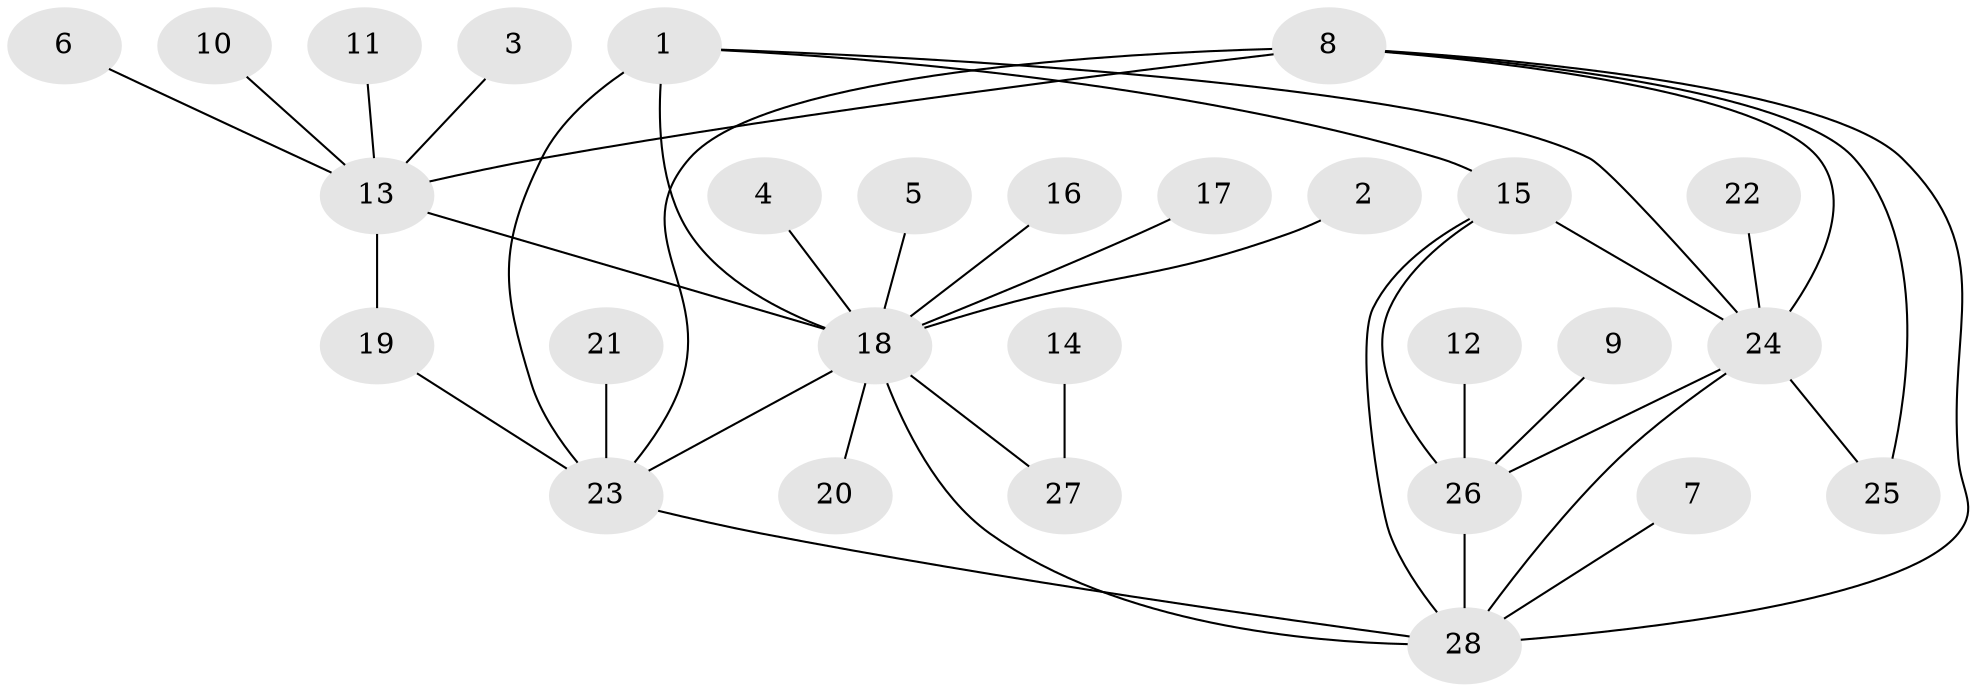 // original degree distribution, {3: 0.10144927536231885, 15: 0.014492753623188406, 9: 0.028985507246376812, 5: 0.043478260869565216, 8: 0.014492753623188406, 7: 0.014492753623188406, 6: 0.014492753623188406, 11: 0.014492753623188406, 1: 0.5362318840579711, 4: 0.014492753623188406, 2: 0.2028985507246377}
// Generated by graph-tools (version 1.1) at 2025/37/03/04/25 23:37:37]
// undirected, 28 vertices, 39 edges
graph export_dot {
  node [color=gray90,style=filled];
  1;
  2;
  3;
  4;
  5;
  6;
  7;
  8;
  9;
  10;
  11;
  12;
  13;
  14;
  15;
  16;
  17;
  18;
  19;
  20;
  21;
  22;
  23;
  24;
  25;
  26;
  27;
  28;
  1 -- 15 [weight=1.0];
  1 -- 18 [weight=2.0];
  1 -- 23 [weight=2.0];
  1 -- 24 [weight=1.0];
  2 -- 18 [weight=1.0];
  3 -- 13 [weight=1.0];
  4 -- 18 [weight=1.0];
  5 -- 18 [weight=1.0];
  6 -- 13 [weight=1.0];
  7 -- 28 [weight=1.0];
  8 -- 13 [weight=2.0];
  8 -- 23 [weight=1.0];
  8 -- 24 [weight=1.0];
  8 -- 25 [weight=1.0];
  8 -- 28 [weight=1.0];
  9 -- 26 [weight=1.0];
  10 -- 13 [weight=1.0];
  11 -- 13 [weight=1.0];
  12 -- 26 [weight=1.0];
  13 -- 18 [weight=1.0];
  13 -- 19 [weight=1.0];
  14 -- 27 [weight=1.0];
  15 -- 24 [weight=1.0];
  15 -- 26 [weight=1.0];
  15 -- 28 [weight=1.0];
  16 -- 18 [weight=1.0];
  17 -- 18 [weight=1.0];
  18 -- 20 [weight=1.0];
  18 -- 23 [weight=1.0];
  18 -- 27 [weight=1.0];
  18 -- 28 [weight=1.0];
  19 -- 23 [weight=1.0];
  21 -- 23 [weight=2.0];
  22 -- 24 [weight=1.0];
  23 -- 28 [weight=1.0];
  24 -- 25 [weight=1.0];
  24 -- 26 [weight=1.0];
  24 -- 28 [weight=1.0];
  26 -- 28 [weight=2.0];
}
